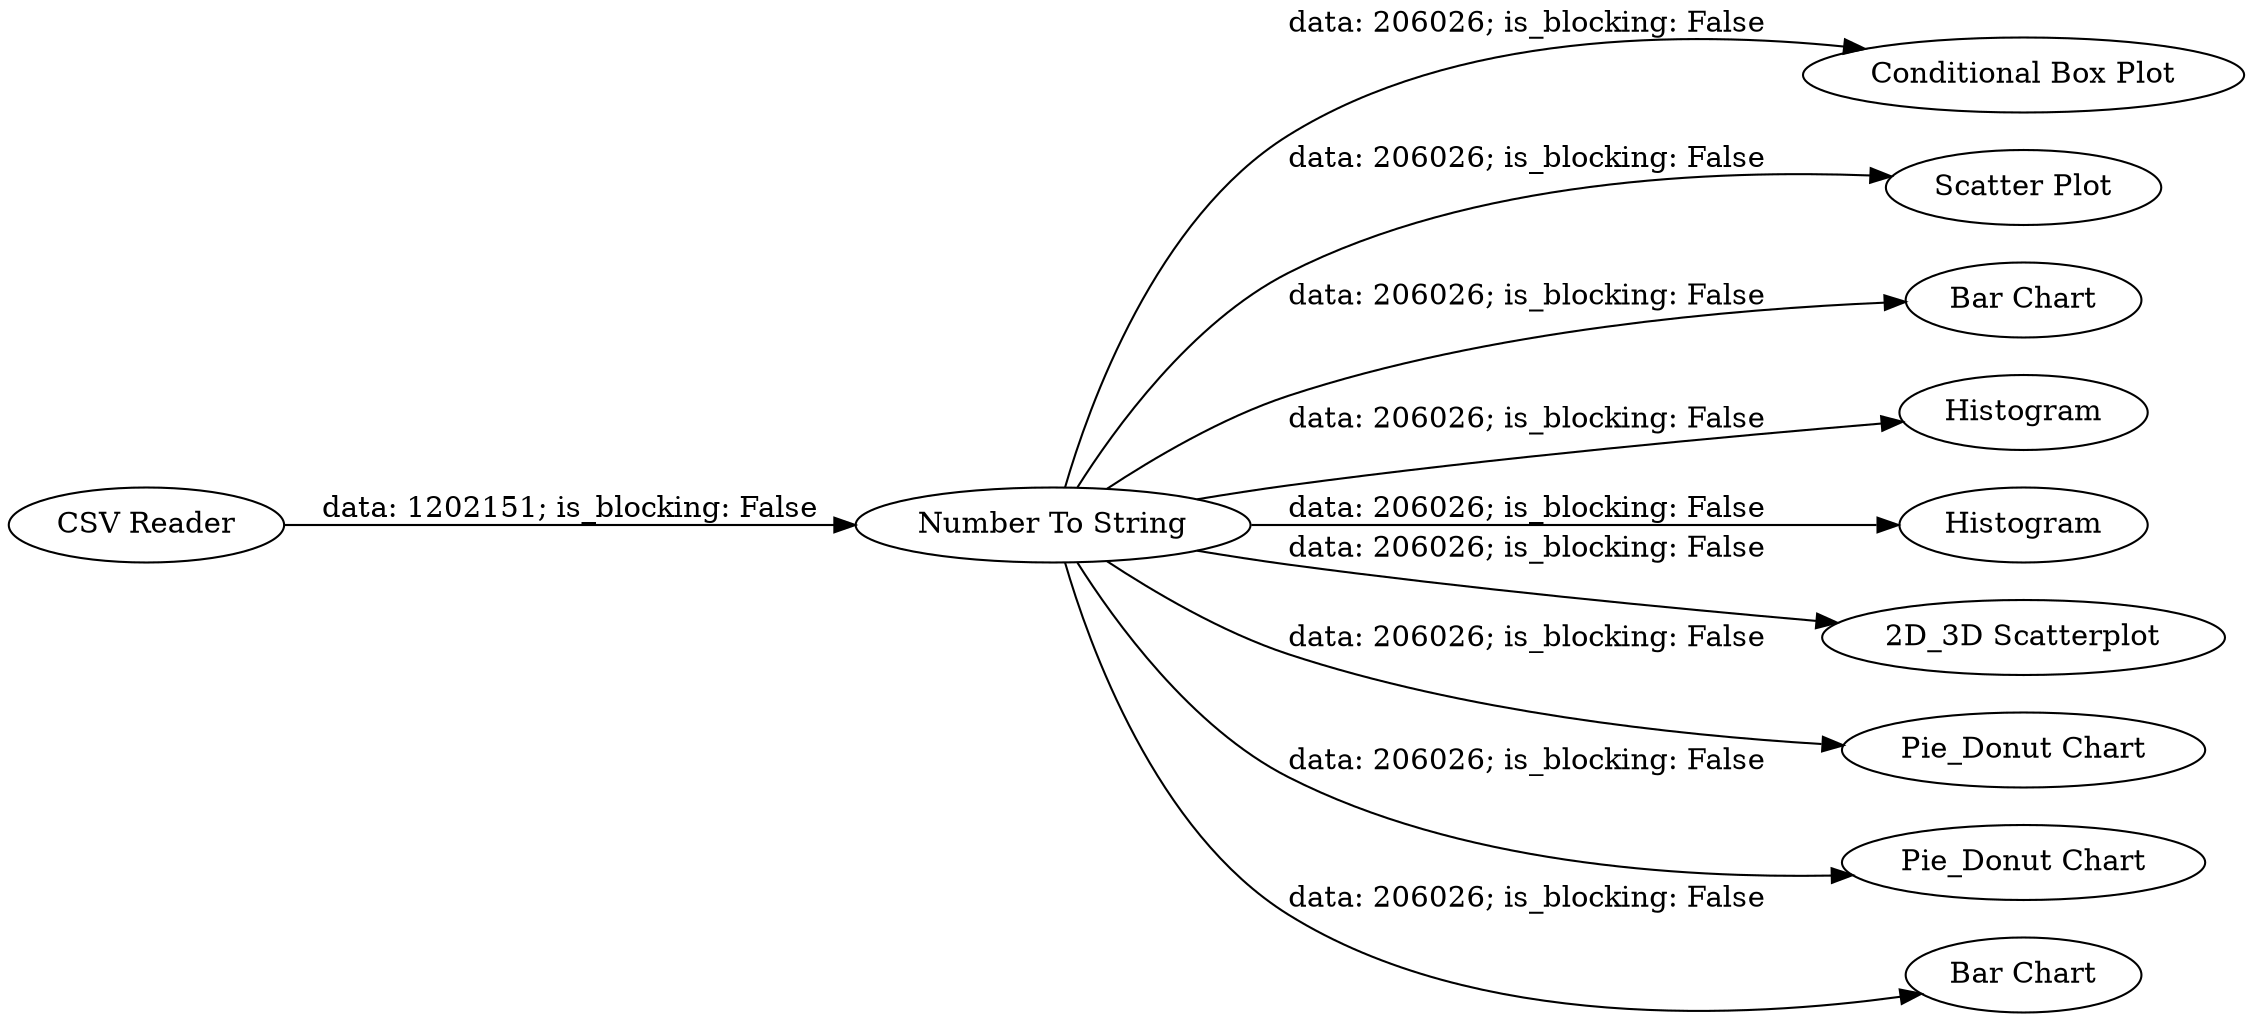 digraph {
	"-2352249574186023828_13" [label="Conditional Box Plot"]
	"-2352249574186023828_10" [label="Scatter Plot"]
	"-2352249574186023828_5" [label="Number To String"]
	"-2352249574186023828_9" [label="Bar Chart"]
	"-2352249574186023828_12" [label=Histogram]
	"-2352249574186023828_14" [label=Histogram]
	"-2352249574186023828_1" [label="CSV Reader"]
	"-2352249574186023828_11" [label="2D_3D Scatterplot"]
	"-2352249574186023828_6" [label="Pie_Donut Chart"]
	"-2352249574186023828_7" [label="Pie_Donut Chart"]
	"-2352249574186023828_8" [label="Bar Chart"]
	"-2352249574186023828_5" -> "-2352249574186023828_10" [label="data: 206026; is_blocking: False"]
	"-2352249574186023828_5" -> "-2352249574186023828_12" [label="data: 206026; is_blocking: False"]
	"-2352249574186023828_5" -> "-2352249574186023828_8" [label="data: 206026; is_blocking: False"]
	"-2352249574186023828_5" -> "-2352249574186023828_7" [label="data: 206026; is_blocking: False"]
	"-2352249574186023828_5" -> "-2352249574186023828_9" [label="data: 206026; is_blocking: False"]
	"-2352249574186023828_5" -> "-2352249574186023828_11" [label="data: 206026; is_blocking: False"]
	"-2352249574186023828_5" -> "-2352249574186023828_14" [label="data: 206026; is_blocking: False"]
	"-2352249574186023828_5" -> "-2352249574186023828_13" [label="data: 206026; is_blocking: False"]
	"-2352249574186023828_5" -> "-2352249574186023828_6" [label="data: 206026; is_blocking: False"]
	"-2352249574186023828_1" -> "-2352249574186023828_5" [label="data: 1202151; is_blocking: False"]
	rankdir=LR
}

